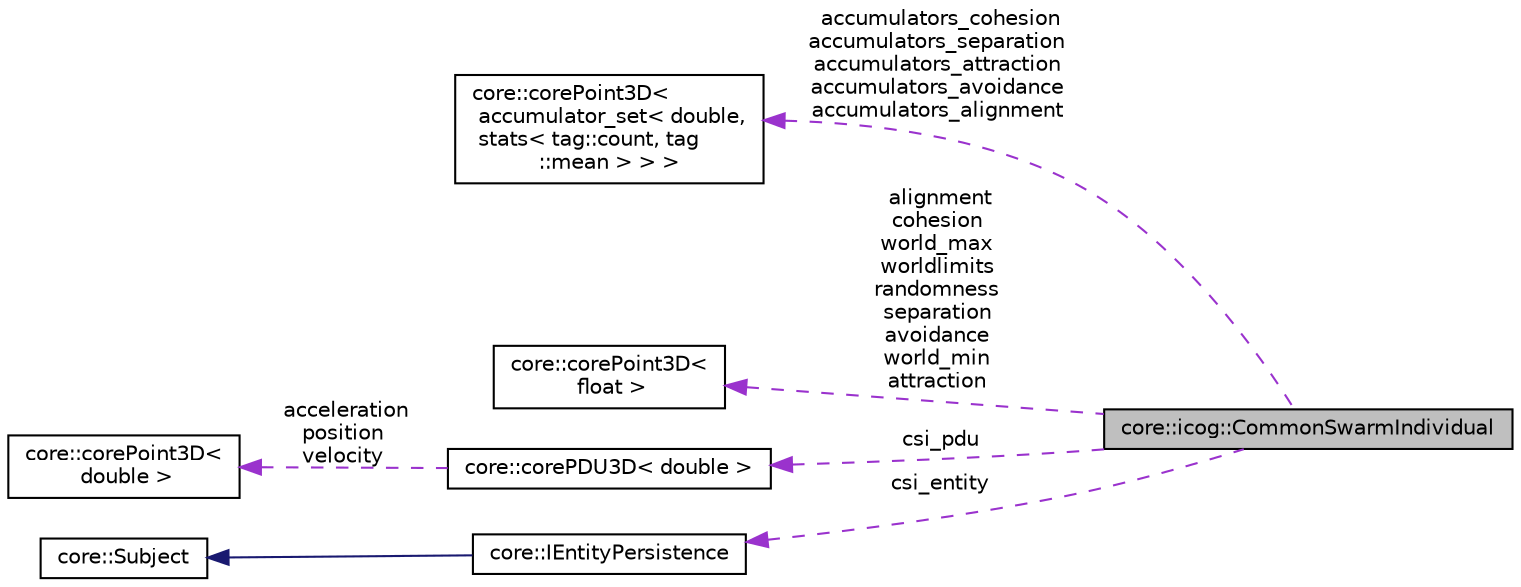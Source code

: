 digraph "core::icog::CommonSwarmIndividual"
{
  edge [fontname="Helvetica",fontsize="10",labelfontname="Helvetica",labelfontsize="10"];
  node [fontname="Helvetica",fontsize="10",shape=record];
  rankdir="LR";
  Node1 [label="core::icog::CommonSwarmIndividual",height=0.2,width=0.4,color="black", fillcolor="grey75", style="filled" fontcolor="black"];
  Node2 -> Node1 [dir="back",color="darkorchid3",fontsize="10",style="dashed",label=" accumulators_cohesion\naccumulators_separation\naccumulators_attraction\naccumulators_avoidance\naccumulators_alignment" ,fontname="Helvetica"];
  Node2 [label="core::corePoint3D\<\l accumulator_set\< double,\l stats\< tag::count, tag\l::mean \> \> \>",height=0.2,width=0.4,color="black", fillcolor="white", style="filled",URL="$structcore_1_1core_point3_d.html"];
  Node3 -> Node1 [dir="back",color="darkorchid3",fontsize="10",style="dashed",label=" alignment\ncohesion\nworld_max\nworldlimits\nrandomness\nseparation\navoidance\nworld_min\nattraction" ,fontname="Helvetica"];
  Node3 [label="core::corePoint3D\<\l float \>",height=0.2,width=0.4,color="black", fillcolor="white", style="filled",URL="$structcore_1_1core_point3_d.html"];
  Node4 -> Node1 [dir="back",color="darkorchid3",fontsize="10",style="dashed",label=" csi_pdu" ,fontname="Helvetica"];
  Node4 [label="core::corePDU3D\< double \>",height=0.2,width=0.4,color="black", fillcolor="white", style="filled",URL="$structcore_1_1core_p_d_u3_d.html"];
  Node5 -> Node4 [dir="back",color="darkorchid3",fontsize="10",style="dashed",label=" acceleration\nposition\nvelocity" ,fontname="Helvetica"];
  Node5 [label="core::corePoint3D\<\l double \>",height=0.2,width=0.4,color="black", fillcolor="white", style="filled",URL="$structcore_1_1core_point3_d.html"];
  Node6 -> Node1 [dir="back",color="darkorchid3",fontsize="10",style="dashed",label=" csi_entity" ,fontname="Helvetica"];
  Node6 [label="core::IEntityPersistence",height=0.2,width=0.4,color="black", fillcolor="white", style="filled",URL="$classcore_1_1_i_entity_persistence.html"];
  Node7 -> Node6 [dir="back",color="midnightblue",fontsize="10",style="solid",fontname="Helvetica"];
  Node7 [label="core::Subject",height=0.2,width=0.4,color="black", fillcolor="white", style="filled",URL="$classcore_1_1_subject.html"];
}
